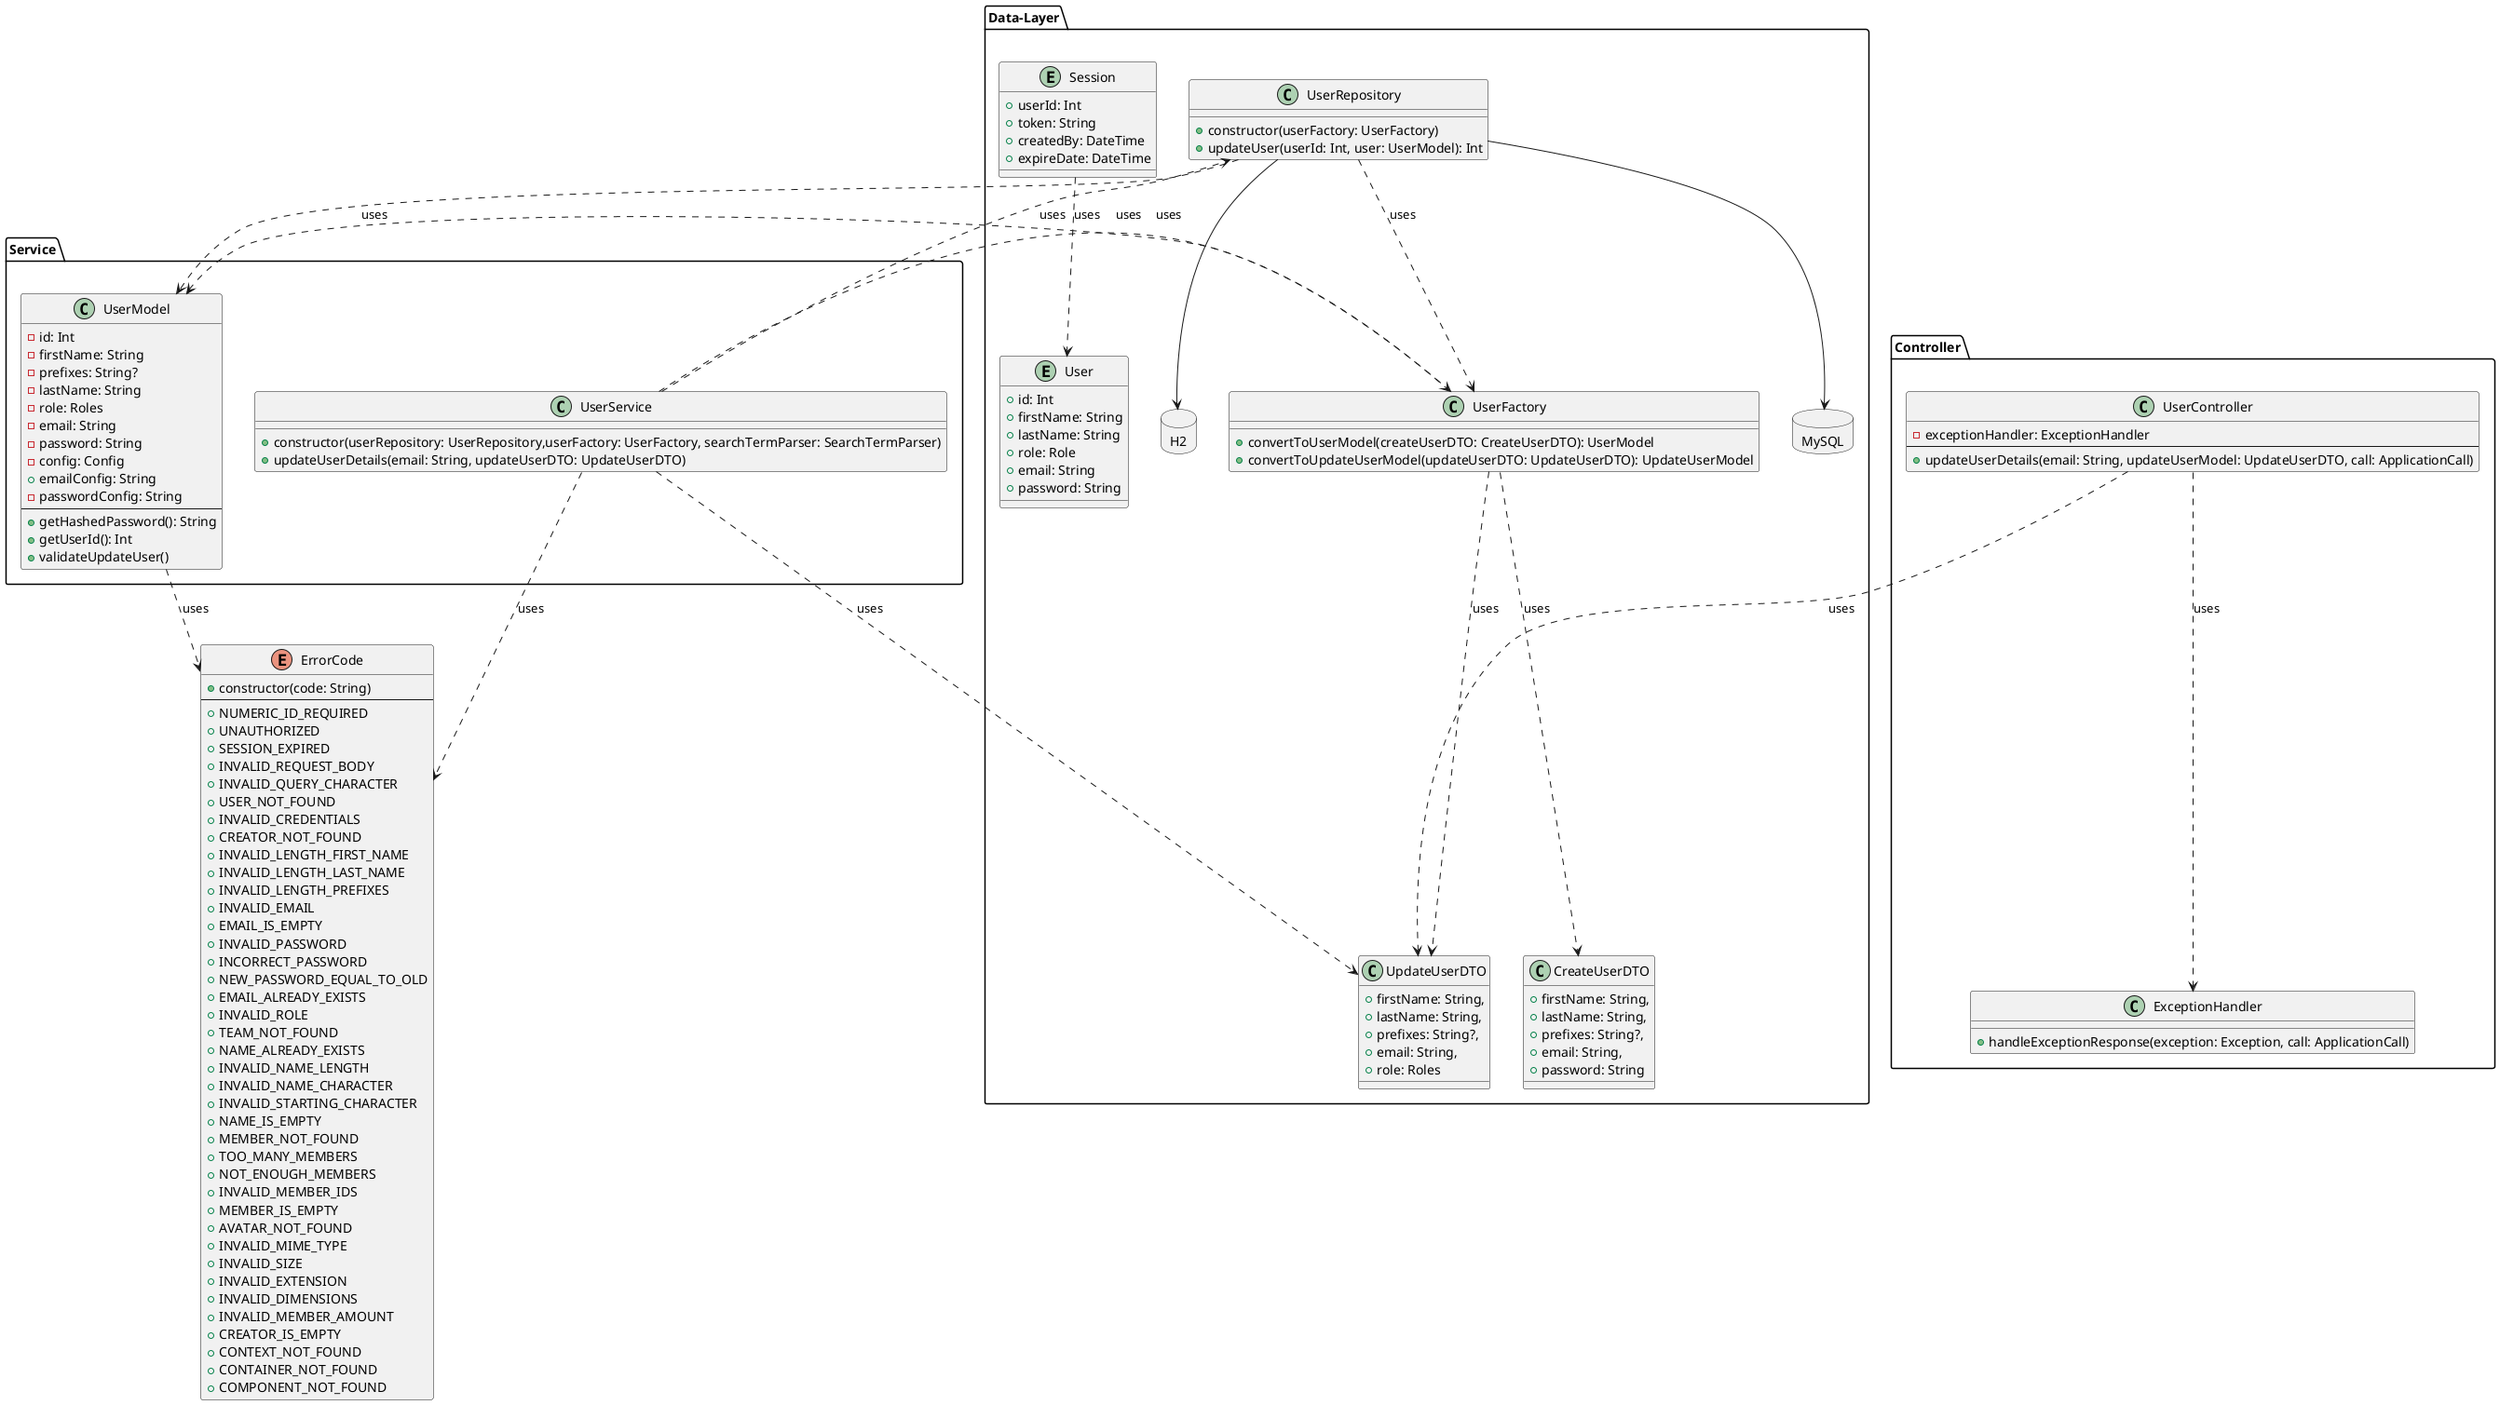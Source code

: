 @startuml
'https://plantuml.com/class-diagram

package Data-Layer <<Folder>> {
class UserRepository {
+ constructor(userFactory: UserFactory)
+ updateUser(userId: Int, user: UserModel): Int
}



package MySQL <<Database>> {
}
package H2 <<Database>> {
}

UserRepository --> MySQL
UserRepository --> H2

Entity User {
+ id: Int
+ firstName: String
+ lastName: String
+ role: Role
+ email: String
+ password: String
}
Entity Session {
+ userId: Int
+ token: String
+ createdBy: DateTime
+ expireDate: DateTime
}

class UpdateUserDTO {
+ firstName: String,
+ lastName: String,
+ prefixes: String?,
+ email: String,
+ role: Roles
}

class CreateUserDTO {
+ firstName: String,
+ lastName: String,
+ prefixes: String?,
+ email: String,
+ password: String
}

class UserFactory {
+ convertToUserModel(createUserDTO: CreateUserDTO): UserModel
+ convertToUpdateUserModel(updateUserDTO: UpdateUserDTO): UpdateUserModel
}

Session ..> User : uses
UserRepository ..> UserFactory : uses
UserFactory ..> CreateUserDTO : uses
UserFactory ..> UpdateUserDTO : uses
}

package Service <<Folder>> {
class UserModel {
- id: Int
- firstName: String
- prefixes: String?
- lastName: String
- role: Roles
- email: String
- password: String
- config: Config
+ emailConfig: String
- passwordConfig: String
--
+ getHashedPassword(): String
+ getUserId(): Int
+ validateUpdateUser()
}


class UserService {
+ constructor(userRepository: UserRepository,userFactory: UserFactory, searchTermParser: SearchTermParser)
+ updateUserDetails(email: String, updateUserDTO: UpdateUserDTO)
}
UserFactory ..> UserModel : uses
UserService ..> UserFactory : uses
UserService ..> UpdateUserDTO : uses
UserService ..> UserRepository : uses
}

package Controller <<Folder>> {
class UserController {
- exceptionHandler: ExceptionHandler
--
+ updateUserDetails(email: String, updateUserModel: UpdateUserDTO, call: ApplicationCall)
}

class ExceptionHandler {
+ handleExceptionResponse(exception: Exception, call: ApplicationCall)
}

UserController ..> UpdateUserDTO : uses
UserController ..> ExceptionHandler : uses
UserRepository ..> UserModel : uses
}

enum ErrorCode {
+ constructor(code: String)
--
+ NUMERIC_ID_REQUIRED
+ UNAUTHORIZED
+ SESSION_EXPIRED
+ INVALID_REQUEST_BODY
+ INVALID_QUERY_CHARACTER
+ USER_NOT_FOUND
+ INVALID_CREDENTIALS
+ CREATOR_NOT_FOUND
+ INVALID_LENGTH_FIRST_NAME
+ INVALID_LENGTH_LAST_NAME
+ INVALID_LENGTH_PREFIXES
+ INVALID_EMAIL
+ EMAIL_IS_EMPTY
+ INVALID_PASSWORD
+ INCORRECT_PASSWORD
+ NEW_PASSWORD_EQUAL_TO_OLD
+ EMAIL_ALREADY_EXISTS
+ INVALID_ROLE
+ TEAM_NOT_FOUND
+ NAME_ALREADY_EXISTS
+ INVALID_NAME_LENGTH
+ INVALID_NAME_CHARACTER
+ INVALID_STARTING_CHARACTER
+ NAME_IS_EMPTY
+ MEMBER_NOT_FOUND
+ TOO_MANY_MEMBERS
+ NOT_ENOUGH_MEMBERS
+ INVALID_MEMBER_IDS
+ MEMBER_IS_EMPTY
+ AVATAR_NOT_FOUND
+ INVALID_MIME_TYPE
+ INVALID_SIZE
+ INVALID_EXTENSION
+ INVALID_DIMENSIONS
+ INVALID_MEMBER_AMOUNT
+ CREATOR_IS_EMPTY
+ CONTEXT_NOT_FOUND
+ CONTAINER_NOT_FOUND
+ COMPONENT_NOT_FOUND
}

UserModel ..> ErrorCode : uses
UserService ..> ErrorCode : uses

@enduml